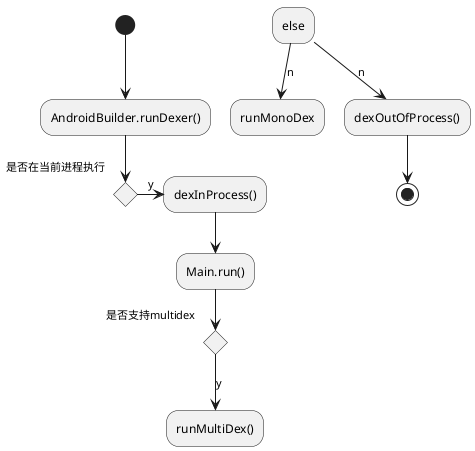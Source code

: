 @startuml


(*) --> "AndroidBuilder.runDexer()"
if "是否在当前进程执行" then
  ->[y] "dexInProcess()"
  --> "Main.run()"
  if "是否支持multidex" then
    -->[y] "runMultiDex()"
    else -->[n] "runMonoDex"
    endif
else -->[n] "dexOutOfProcess()"
endif
-->(*)

@enduml
